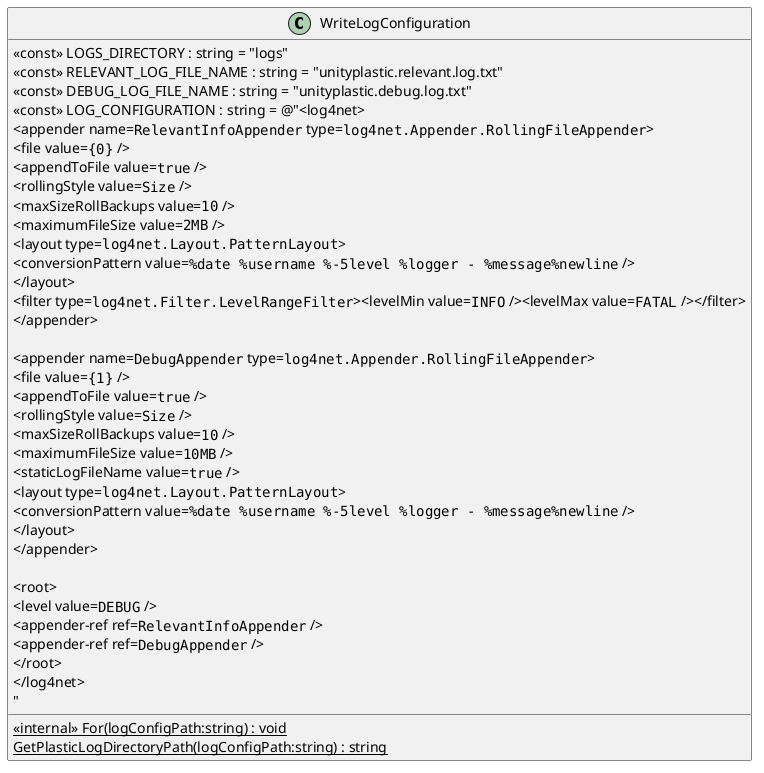 @startuml
class WriteLogConfiguration {
    <<internal>> {static} For(logConfigPath:string) : void
    {static} GetPlasticLogDirectoryPath(logConfigPath:string) : string
    <<const>> LOGS_DIRECTORY : string = "logs"
    <<const>> RELEVANT_LOG_FILE_NAME : string = "unityplastic.relevant.log.txt"
    <<const>> DEBUG_LOG_FILE_NAME : string = "unityplastic.debug.log.txt"
    <<const>> LOG_CONFIGURATION : string = @"<log4net>
  <appender name=""RelevantInfoAppender"" type=""log4net.Appender.RollingFileAppender"">
    <file value=""{0&#125;"" />
    <appendToFile value=""true"" />
    <rollingStyle value=""Size"" />
    <maxSizeRollBackups value=""10"" />
    <maximumFileSize value=""2MB"" />
    <layout type=""log4net.Layout.PatternLayout"">
      <conversionPattern value=""%date %username %-5level %logger - %message%newline"" />
    </layout>
    <filter type=""log4net.Filter.LevelRangeFilter""><levelMin value=""INFO"" /><levelMax value=""FATAL"" /></filter>
  </appender>

  <appender name=""DebugAppender"" type=""log4net.Appender.RollingFileAppender"">
    <file value=""{1&#125;"" />
    <appendToFile value=""true"" />
    <rollingStyle value=""Size"" />
    <maxSizeRollBackups value=""10"" />
    <maximumFileSize value=""10MB"" />
    <staticLogFileName value=""true"" />
    <layout type=""log4net.Layout.PatternLayout"">
      <conversionPattern value=""%date %username %-5level %logger - %message%newline"" />
    </layout>
  </appender>

  <root>
    <level value=""DEBUG"" />
    <appender-ref ref=""RelevantInfoAppender"" />
    <appender-ref ref=""DebugAppender"" />
  </root>
</log4net>
"
}
@enduml
